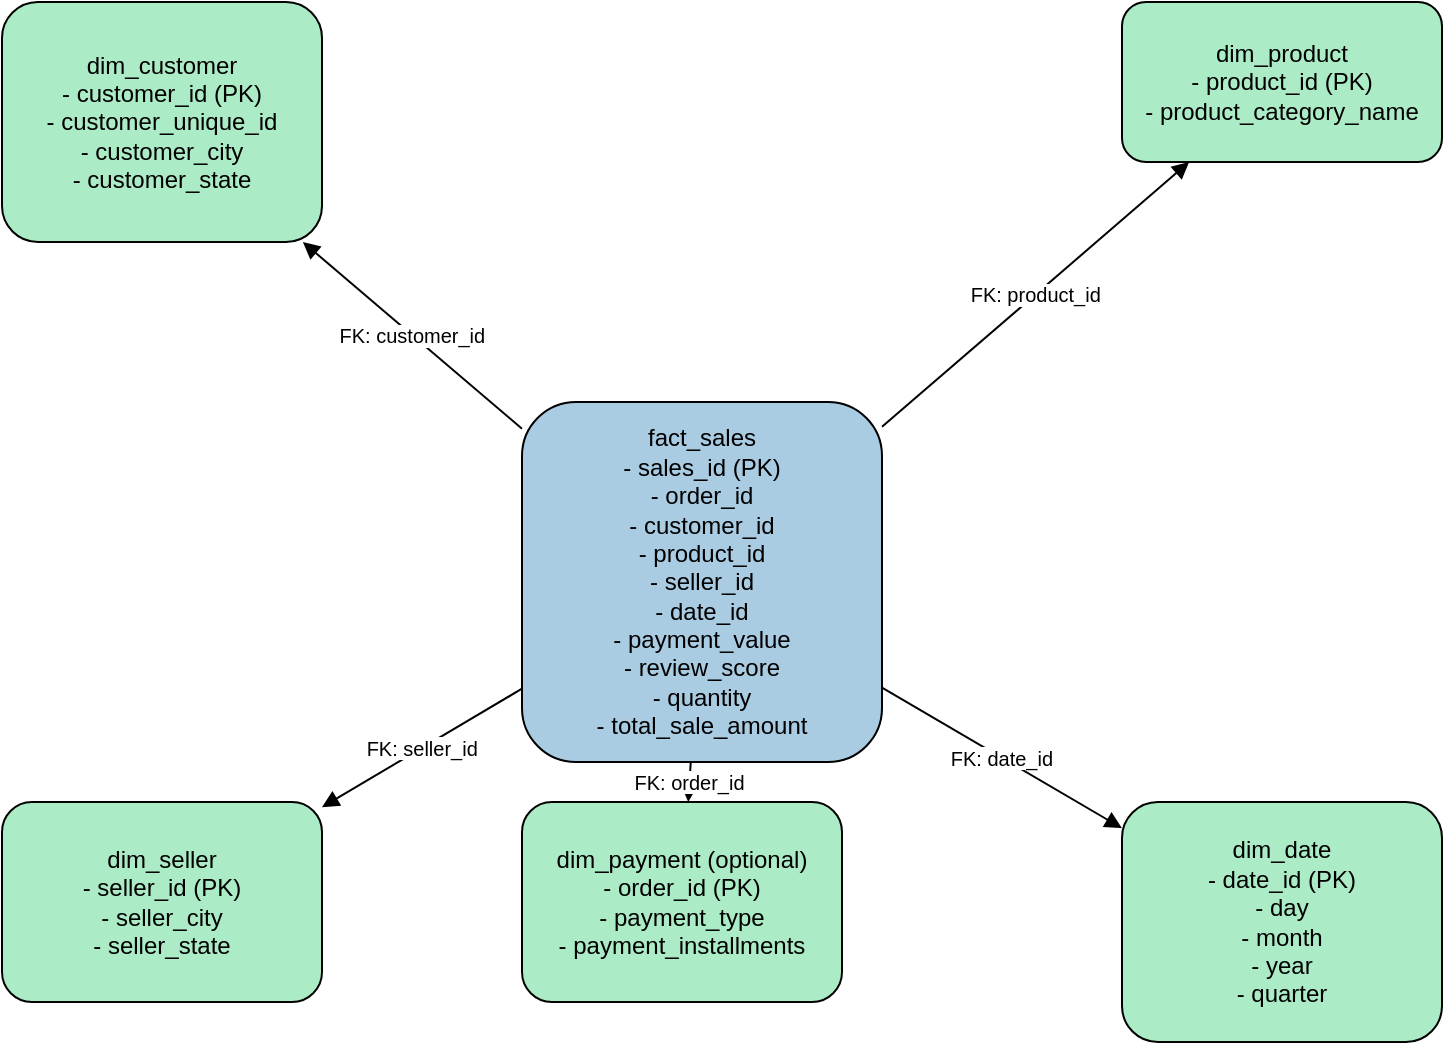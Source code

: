 <?xml version="1.0" encoding="UTF-8"?>
<mxfile version="20.0.0" type="device">
  <diagram id="ecommerce_star_schema_v2" name="Page-1">
    <mxGraphModel dx="1370" dy="838" grid="1" gridSize="10" guides="1" tooltips="1" connect="1" arrows="1" fold="1" page="1" pageScale="1" pageWidth="827" pageHeight="1169" math="0" shadow="0">
      <root>
        <mxCell id="0"/>
        <mxCell id="1" parent="0"/>
        
        <!-- Fact Table: fact_sales -->
        <mxCell id="2" value="fact_sales&#10;- sales_id (PK)&#10;- order_id&#10;- customer_id&#10;- product_id&#10;- seller_id&#10;- date_id&#10;- payment_value&#10;- review_score&#10;- quantity&#10;- total_sale_amount" style="rounded=1;whiteSpace=wrap;fillColor=#A9CCE3;fontSize=12;" vertex="1" parent="1">
          <mxGeometry x="380" y="260" width="180" height="180" as="geometry"/>
        </mxCell>

        <!-- Dimension Tables -->
        <mxCell id="3" value="dim_customer&#10;- customer_id (PK)&#10;- customer_unique_id&#10;- customer_city&#10;- customer_state" style="rounded=1;whiteSpace=wrap;fillColor=#ABEBC6;fontSize=12;" vertex="1" parent="1">
          <mxGeometry x="120" y="60" width="160" height="120" as="geometry"/>
        </mxCell>
        <mxCell id="4" value="dim_product&#10;- product_id (PK)&#10;- product_category_name" style="rounded=1;whiteSpace=wrap;fillColor=#ABEBC6;fontSize=12;" vertex="1" parent="1">
          <mxGeometry x="680" y="60" width="160" height="80" as="geometry"/>
        </mxCell>
        <mxCell id="5" value="dim_seller&#10;- seller_id (PK)&#10;- seller_city&#10;- seller_state" style="rounded=1;whiteSpace=wrap;fillColor=#ABEBC6;fontSize=12;" vertex="1" parent="1">
          <mxGeometry x="120" y="460" width="160" height="100" as="geometry"/>
        </mxCell>
        <mxCell id="6" value="dim_date&#10;- date_id (PK)&#10;- day&#10;- month&#10;- year&#10;- quarter" style="rounded=1;whiteSpace=wrap;fillColor=#ABEBC6;fontSize=12;" vertex="1" parent="1">
          <mxGeometry x="680" y="460" width="160" height="120" as="geometry"/>
        </mxCell>
        <mxCell id="7" value="dim_payment (optional)&#10;- order_id (PK)&#10;- payment_type&#10;- payment_installments" style="rounded=1;whiteSpace=wrap;fillColor=#ABEBC6;fontSize=12;" vertex="1" parent="1">
          <mxGeometry x="380" y="460" width="160" height="100" as="geometry"/>
        </mxCell>

        <!-- Edges (Arrows) from fact_sales to dimensions with labels-->
        <mxCell id="8" style="endArrow=block;endFill=1;strokeColor=#000000;fontSize=10;" edge="1" parent="1" source="2" target="3" value="FK: customer_id">
          <mxGeometry relative="1" as="geometry"/>
        </mxCell>
        <mxCell id="9" style="endArrow=block;endFill=1;strokeColor=#000000;fontSize=10;" edge="1" parent="1" source="2" target="4" value="FK: product_id">
          <mxGeometry relative="1" as="geometry"/>
        </mxCell>
        <mxCell id="10" style="endArrow=block;endFill=1;strokeColor=#000000;fontSize=10;" edge="1" parent="1" source="2" target="5" value="FK: seller_id">
          <mxGeometry relative="1" as="geometry"/>
        </mxCell>
        <mxCell id="11" style="endArrow=block;endFill=1;strokeColor=#000000;fontSize=10;" edge="1" parent="1" source="2" target="6" value="FK: date_id">
          <mxGeometry relative="1" as="geometry"/>
        </mxCell>
        <mxCell id="12" style="endArrow=block;endFill=1;strokeColor=#000000;fontSize=10;" edge="1" parent="1" source="2" target="7" value="FK: order_id">
          <mxGeometry relative="1" as="geometry"/>
        </mxCell>

      </root>
    </mxGraphModel>
  </diagram>
</mxfile>
